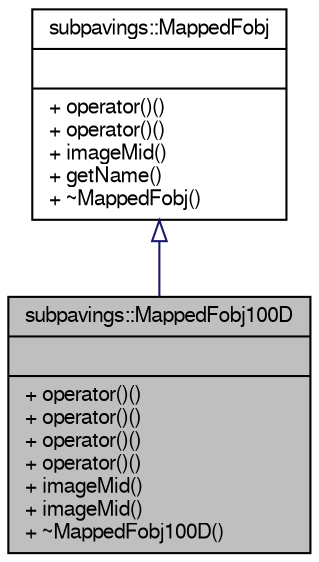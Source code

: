 digraph G
{
  edge [fontname="FreeSans",fontsize="10",labelfontname="FreeSans",labelfontsize="10"];
  node [fontname="FreeSans",fontsize="10",shape=record];
  Node1 [label="{subpavings::MappedFobj100D\n||+ operator()()\l+ operator()()\l+ operator()()\l+ operator()()\l+ imageMid()\l+ imageMid()\l+ ~MappedFobj100D()\l}",height=0.2,width=0.4,color="black", fillcolor="grey75", style="filled" fontcolor="black"];
  Node2 -> Node1 [dir="back",color="midnightblue",fontsize="10",style="solid",arrowtail="onormal",fontname="FreeSans"];
  Node2 [label="{subpavings::MappedFobj\n||+ operator()()\l+ operator()()\l+ imageMid()\l+ getName()\l+ ~MappedFobj()\l}",height=0.2,width=0.4,color="black", fillcolor="white", style="filled",URL="$classsubpavings_1_1MappedFobj.shtml"];
}
